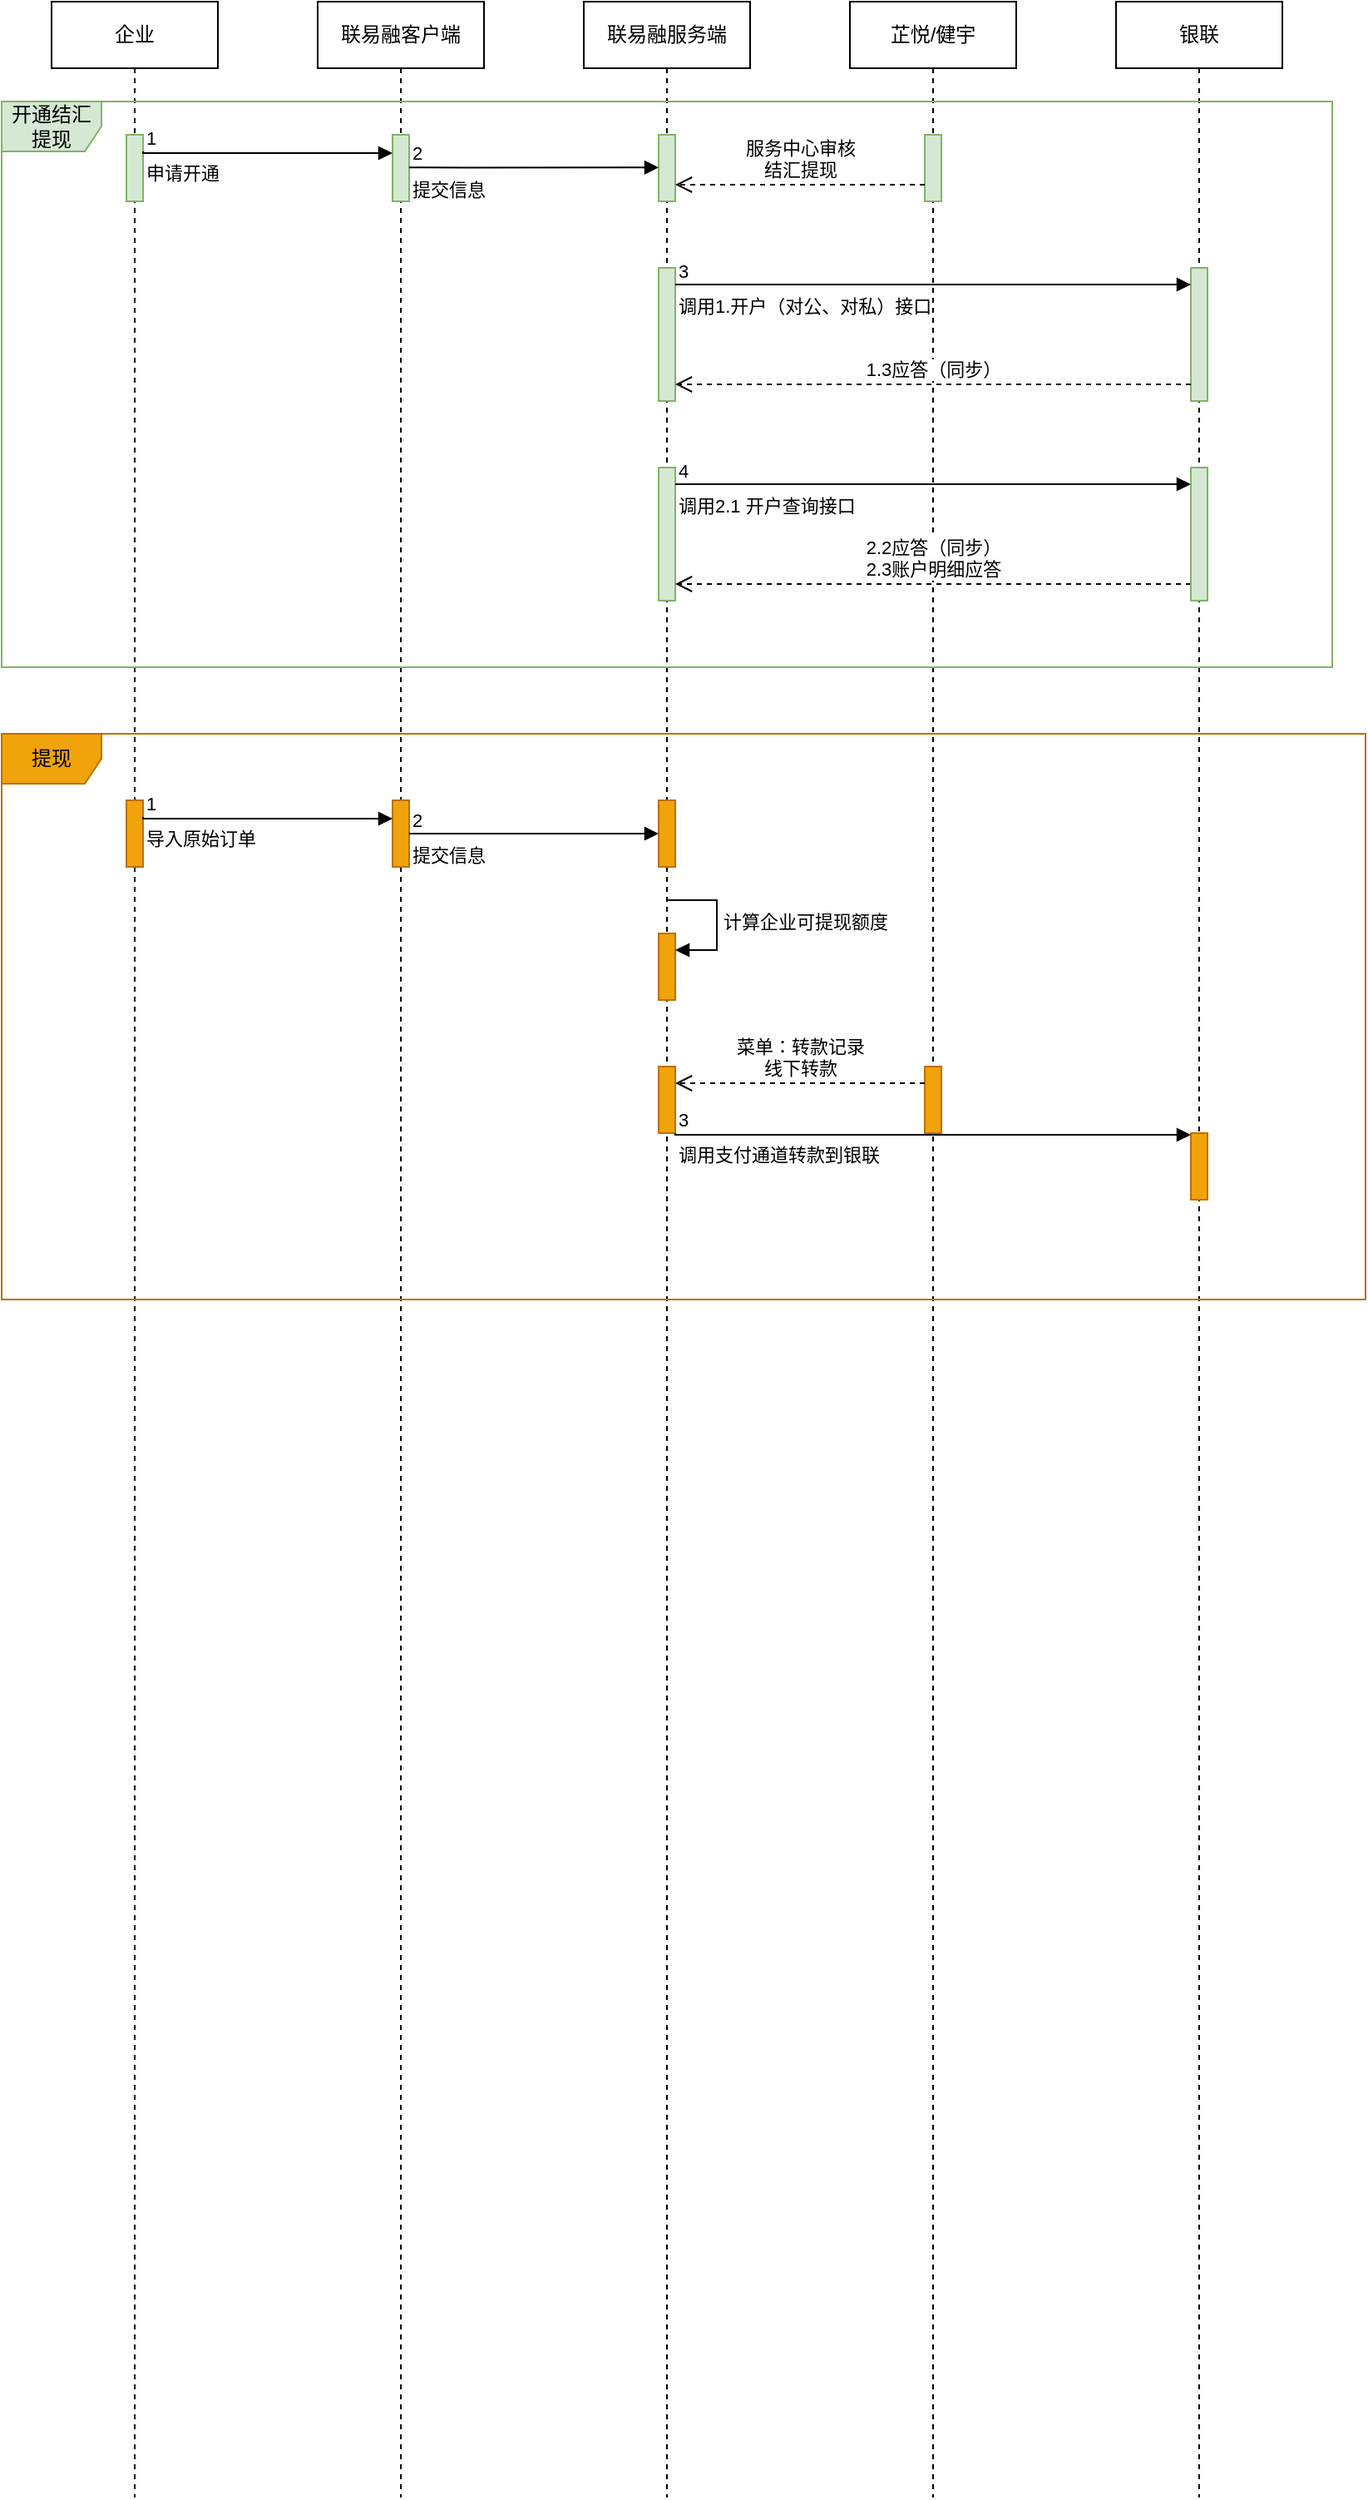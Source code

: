 <mxfile version="21.3.8" type="github">
  <diagram name="第 1 页" id="gMs7uxnUfSTZgnsEwux5">
    <mxGraphModel dx="932" dy="1678" grid="1" gridSize="10" guides="1" tooltips="1" connect="1" arrows="1" fold="1" page="1" pageScale="1" pageWidth="827" pageHeight="1169" math="0" shadow="0">
      <root>
        <mxCell id="0" />
        <mxCell id="1" parent="0" />
        <mxCell id="lcl_3cPdZzyg85KBw2Hc-1" value="企业" style="shape=umlLifeline;perimeter=lifelinePerimeter;whiteSpace=wrap;html=1;container=1;dropTarget=0;collapsible=0;recursiveResize=0;outlineConnect=0;portConstraint=eastwest;newEdgeStyle={&quot;edgeStyle&quot;:&quot;elbowEdgeStyle&quot;,&quot;elbow&quot;:&quot;vertical&quot;,&quot;curved&quot;:0,&quot;rounded&quot;:0};" vertex="1" parent="1">
          <mxGeometry x="30" y="40" width="100" height="1500" as="geometry" />
        </mxCell>
        <mxCell id="lcl_3cPdZzyg85KBw2Hc-6" value="" style="html=1;points=[];perimeter=orthogonalPerimeter;outlineConnect=0;targetShapes=umlLifeline;portConstraint=eastwest;newEdgeStyle={&quot;edgeStyle&quot;:&quot;elbowEdgeStyle&quot;,&quot;elbow&quot;:&quot;vertical&quot;,&quot;curved&quot;:0,&quot;rounded&quot;:0};fillColor=#d5e8d4;strokeColor=#82b366;" vertex="1" parent="lcl_3cPdZzyg85KBw2Hc-1">
          <mxGeometry x="45" y="80" width="10" height="40" as="geometry" />
        </mxCell>
        <mxCell id="lcl_3cPdZzyg85KBw2Hc-2" value="联易融客户端" style="shape=umlLifeline;perimeter=lifelinePerimeter;whiteSpace=wrap;html=1;container=1;dropTarget=0;collapsible=0;recursiveResize=0;outlineConnect=0;portConstraint=eastwest;newEdgeStyle={&quot;edgeStyle&quot;:&quot;elbowEdgeStyle&quot;,&quot;elbow&quot;:&quot;vertical&quot;,&quot;curved&quot;:0,&quot;rounded&quot;:0};" vertex="1" parent="1">
          <mxGeometry x="190" y="40" width="100" height="1500" as="geometry" />
        </mxCell>
        <mxCell id="lcl_3cPdZzyg85KBw2Hc-3" value="联易融服务端" style="shape=umlLifeline;perimeter=lifelinePerimeter;whiteSpace=wrap;html=1;container=1;dropTarget=0;collapsible=0;recursiveResize=0;outlineConnect=0;portConstraint=eastwest;newEdgeStyle={&quot;edgeStyle&quot;:&quot;elbowEdgeStyle&quot;,&quot;elbow&quot;:&quot;vertical&quot;,&quot;curved&quot;:0,&quot;rounded&quot;:0};" vertex="1" parent="1">
          <mxGeometry x="350" y="40" width="100" height="1500" as="geometry" />
        </mxCell>
        <mxCell id="lcl_3cPdZzyg85KBw2Hc-45" value="" style="html=1;points=[];perimeter=orthogonalPerimeter;outlineConnect=0;targetShapes=umlLifeline;portConstraint=eastwest;newEdgeStyle={&quot;edgeStyle&quot;:&quot;elbowEdgeStyle&quot;,&quot;elbow&quot;:&quot;vertical&quot;,&quot;curved&quot;:0,&quot;rounded&quot;:0};fillColor=#f0a30a;strokeColor=#BD7000;fontColor=#000000;" vertex="1" parent="lcl_3cPdZzyg85KBw2Hc-3">
          <mxGeometry x="45" y="480" width="10" height="40" as="geometry" />
        </mxCell>
        <mxCell id="lcl_3cPdZzyg85KBw2Hc-49" value="" style="html=1;points=[];perimeter=orthogonalPerimeter;outlineConnect=0;targetShapes=umlLifeline;portConstraint=eastwest;newEdgeStyle={&quot;edgeStyle&quot;:&quot;elbowEdgeStyle&quot;,&quot;elbow&quot;:&quot;vertical&quot;,&quot;curved&quot;:0,&quot;rounded&quot;:0};fillColor=#f0a30a;strokeColor=#BD7000;fontColor=#000000;" vertex="1" parent="lcl_3cPdZzyg85KBw2Hc-3">
          <mxGeometry x="45" y="560" width="10" height="40" as="geometry" />
        </mxCell>
        <mxCell id="lcl_3cPdZzyg85KBw2Hc-50" value="计算企业可提现额度" style="html=1;align=left;spacingLeft=2;endArrow=block;rounded=0;edgeStyle=orthogonalEdgeStyle;curved=0;rounded=0;" edge="1" target="lcl_3cPdZzyg85KBw2Hc-49" parent="lcl_3cPdZzyg85KBw2Hc-3">
          <mxGeometry relative="1" as="geometry">
            <mxPoint x="50" y="540" as="sourcePoint" />
            <Array as="points">
              <mxPoint x="80" y="570" />
            </Array>
          </mxGeometry>
        </mxCell>
        <mxCell id="lcl_3cPdZzyg85KBw2Hc-52" value="" style="html=1;points=[];perimeter=orthogonalPerimeter;outlineConnect=0;targetShapes=umlLifeline;portConstraint=eastwest;newEdgeStyle={&quot;edgeStyle&quot;:&quot;elbowEdgeStyle&quot;,&quot;elbow&quot;:&quot;vertical&quot;,&quot;curved&quot;:0,&quot;rounded&quot;:0};fillColor=#f0a30a;strokeColor=#BD7000;fontColor=#000000;" vertex="1" parent="lcl_3cPdZzyg85KBw2Hc-3">
          <mxGeometry x="45" y="640" width="10" height="40" as="geometry" />
        </mxCell>
        <mxCell id="lcl_3cPdZzyg85KBw2Hc-4" value="芷悦/健宇" style="shape=umlLifeline;perimeter=lifelinePerimeter;whiteSpace=wrap;html=1;container=1;dropTarget=0;collapsible=0;recursiveResize=0;outlineConnect=0;portConstraint=eastwest;newEdgeStyle={&quot;edgeStyle&quot;:&quot;elbowEdgeStyle&quot;,&quot;elbow&quot;:&quot;vertical&quot;,&quot;curved&quot;:0,&quot;rounded&quot;:0};" vertex="1" parent="1">
          <mxGeometry x="510" y="40" width="100" height="1500" as="geometry" />
        </mxCell>
        <mxCell id="lcl_3cPdZzyg85KBw2Hc-5" value="银联" style="shape=umlLifeline;perimeter=lifelinePerimeter;whiteSpace=wrap;html=1;container=1;dropTarget=0;collapsible=0;recursiveResize=0;outlineConnect=0;portConstraint=eastwest;newEdgeStyle={&quot;edgeStyle&quot;:&quot;elbowEdgeStyle&quot;,&quot;elbow&quot;:&quot;vertical&quot;,&quot;curved&quot;:0,&quot;rounded&quot;:0};" vertex="1" parent="1">
          <mxGeometry x="670" y="40" width="100" height="1500" as="geometry" />
        </mxCell>
        <mxCell id="lcl_3cPdZzyg85KBw2Hc-25" value="" style="html=1;points=[];perimeter=orthogonalPerimeter;outlineConnect=0;targetShapes=umlLifeline;portConstraint=eastwest;newEdgeStyle={&quot;edgeStyle&quot;:&quot;elbowEdgeStyle&quot;,&quot;elbow&quot;:&quot;vertical&quot;,&quot;curved&quot;:0,&quot;rounded&quot;:0};fillColor=#d5e8d4;strokeColor=#82b366;" vertex="1" parent="lcl_3cPdZzyg85KBw2Hc-5">
          <mxGeometry x="45" y="160" width="10" height="80" as="geometry" />
        </mxCell>
        <mxCell id="lcl_3cPdZzyg85KBw2Hc-7" value="开通结汇提现" style="shape=umlFrame;whiteSpace=wrap;html=1;pointerEvents=0;fillColor=#d5e8d4;strokeColor=#82b366;" vertex="1" parent="1">
          <mxGeometry y="100" width="800" height="340" as="geometry" />
        </mxCell>
        <mxCell id="lcl_3cPdZzyg85KBw2Hc-8" value="" style="html=1;points=[];perimeter=orthogonalPerimeter;outlineConnect=0;targetShapes=umlLifeline;portConstraint=eastwest;newEdgeStyle={&quot;edgeStyle&quot;:&quot;elbowEdgeStyle&quot;,&quot;elbow&quot;:&quot;vertical&quot;,&quot;curved&quot;:0,&quot;rounded&quot;:0};fillColor=#d5e8d4;strokeColor=#82b366;" vertex="1" parent="1">
          <mxGeometry x="235" y="120" width="10" height="40" as="geometry" />
        </mxCell>
        <mxCell id="lcl_3cPdZzyg85KBw2Hc-13" value="申请开通" style="endArrow=block;endFill=1;html=1;edgeStyle=orthogonalEdgeStyle;align=left;verticalAlign=top;rounded=0;" edge="1" parent="1" target="lcl_3cPdZzyg85KBw2Hc-8">
          <mxGeometry x="-1" relative="1" as="geometry">
            <mxPoint x="85" y="130" as="sourcePoint" />
            <mxPoint x="220" y="130" as="targetPoint" />
            <Array as="points">
              <mxPoint x="85" y="131" />
            </Array>
          </mxGeometry>
        </mxCell>
        <mxCell id="lcl_3cPdZzyg85KBw2Hc-14" value="1" style="edgeLabel;resizable=0;html=1;align=left;verticalAlign=bottom;" connectable="0" vertex="1" parent="lcl_3cPdZzyg85KBw2Hc-13">
          <mxGeometry x="-1" relative="1" as="geometry" />
        </mxCell>
        <mxCell id="lcl_3cPdZzyg85KBw2Hc-15" value="" style="html=1;points=[];perimeter=orthogonalPerimeter;outlineConnect=0;targetShapes=umlLifeline;portConstraint=eastwest;newEdgeStyle={&quot;edgeStyle&quot;:&quot;elbowEdgeStyle&quot;,&quot;elbow&quot;:&quot;vertical&quot;,&quot;curved&quot;:0,&quot;rounded&quot;:0};fillColor=#d5e8d4;strokeColor=#82b366;" vertex="1" parent="1">
          <mxGeometry x="395" y="120" width="10" height="40" as="geometry" />
        </mxCell>
        <mxCell id="lcl_3cPdZzyg85KBw2Hc-16" value="" style="html=1;points=[];perimeter=orthogonalPerimeter;outlineConnect=0;targetShapes=umlLifeline;portConstraint=eastwest;newEdgeStyle={&quot;edgeStyle&quot;:&quot;elbowEdgeStyle&quot;,&quot;elbow&quot;:&quot;vertical&quot;,&quot;curved&quot;:0,&quot;rounded&quot;:0};fillColor=#d5e8d4;strokeColor=#82b366;" vertex="1" parent="1">
          <mxGeometry x="555" y="120" width="10" height="40" as="geometry" />
        </mxCell>
        <mxCell id="lcl_3cPdZzyg85KBw2Hc-21" value="提交信息" style="endArrow=block;endFill=1;html=1;edgeStyle=orthogonalEdgeStyle;align=left;verticalAlign=top;rounded=0;" edge="1" parent="1">
          <mxGeometry x="-1" relative="1" as="geometry">
            <mxPoint x="245" y="139.66" as="sourcePoint" />
            <mxPoint x="395" y="139.66" as="targetPoint" />
            <Array as="points">
              <mxPoint x="280" y="139.66" />
              <mxPoint x="280" y="139.66" />
            </Array>
          </mxGeometry>
        </mxCell>
        <mxCell id="lcl_3cPdZzyg85KBw2Hc-22" value="2" style="edgeLabel;resizable=0;html=1;align=left;verticalAlign=bottom;" connectable="0" vertex="1" parent="lcl_3cPdZzyg85KBw2Hc-21">
          <mxGeometry x="-1" relative="1" as="geometry" />
        </mxCell>
        <mxCell id="lcl_3cPdZzyg85KBw2Hc-23" value="服务中心审核&lt;br&gt;结汇提现" style="html=1;verticalAlign=bottom;endArrow=open;dashed=1;endSize=8;edgeStyle=elbowEdgeStyle;elbow=vertical;curved=0;rounded=0;" edge="1" parent="1" source="lcl_3cPdZzyg85KBw2Hc-16" target="lcl_3cPdZzyg85KBw2Hc-15">
          <mxGeometry relative="1" as="geometry">
            <mxPoint x="490" y="150" as="sourcePoint" />
            <mxPoint x="410" y="150" as="targetPoint" />
            <Array as="points">
              <mxPoint x="430" y="150" />
            </Array>
          </mxGeometry>
        </mxCell>
        <mxCell id="lcl_3cPdZzyg85KBw2Hc-24" value="" style="html=1;points=[];perimeter=orthogonalPerimeter;outlineConnect=0;targetShapes=umlLifeline;portConstraint=eastwest;newEdgeStyle={&quot;edgeStyle&quot;:&quot;elbowEdgeStyle&quot;,&quot;elbow&quot;:&quot;vertical&quot;,&quot;curved&quot;:0,&quot;rounded&quot;:0};fillColor=#d5e8d4;strokeColor=#82b366;" vertex="1" parent="1">
          <mxGeometry x="395" y="200" width="10" height="80" as="geometry" />
        </mxCell>
        <mxCell id="lcl_3cPdZzyg85KBw2Hc-26" value="调用1.开户（对公、对私）接口" style="endArrow=block;endFill=1;html=1;edgeStyle=orthogonalEdgeStyle;align=left;verticalAlign=top;rounded=0;" edge="1" parent="1" source="lcl_3cPdZzyg85KBw2Hc-24" target="lcl_3cPdZzyg85KBw2Hc-25">
          <mxGeometry x="-1" relative="1" as="geometry">
            <mxPoint x="410" y="210" as="sourcePoint" />
            <mxPoint x="711.5" y="210" as="targetPoint" />
            <Array as="points">
              <mxPoint x="640" y="210" />
              <mxPoint x="640" y="210" />
            </Array>
            <mxPoint as="offset" />
          </mxGeometry>
        </mxCell>
        <mxCell id="lcl_3cPdZzyg85KBw2Hc-27" value="3" style="edgeLabel;resizable=0;html=1;align=left;verticalAlign=bottom;" connectable="0" vertex="1" parent="lcl_3cPdZzyg85KBw2Hc-26">
          <mxGeometry x="-1" relative="1" as="geometry" />
        </mxCell>
        <mxCell id="lcl_3cPdZzyg85KBw2Hc-28" value="1.3应答（同步）" style="html=1;verticalAlign=bottom;endArrow=open;dashed=1;endSize=8;edgeStyle=elbowEdgeStyle;elbow=vertical;curved=0;rounded=0;" edge="1" parent="1" source="lcl_3cPdZzyg85KBw2Hc-25" target="lcl_3cPdZzyg85KBw2Hc-24">
          <mxGeometry relative="1" as="geometry">
            <mxPoint x="565" y="160" as="sourcePoint" />
            <mxPoint x="410" y="240" as="targetPoint" />
            <Array as="points">
              <mxPoint x="590" y="270" />
              <mxPoint x="450" y="240" />
            </Array>
            <mxPoint as="offset" />
          </mxGeometry>
        </mxCell>
        <mxCell id="lcl_3cPdZzyg85KBw2Hc-29" value="" style="html=1;points=[];perimeter=orthogonalPerimeter;outlineConnect=0;targetShapes=umlLifeline;portConstraint=eastwest;newEdgeStyle={&quot;edgeStyle&quot;:&quot;elbowEdgeStyle&quot;,&quot;elbow&quot;:&quot;vertical&quot;,&quot;curved&quot;:0,&quot;rounded&quot;:0};fillColor=#d5e8d4;strokeColor=#82b366;" vertex="1" parent="1">
          <mxGeometry x="395" y="320" width="10" height="80" as="geometry" />
        </mxCell>
        <mxCell id="lcl_3cPdZzyg85KBw2Hc-30" value="" style="html=1;points=[];perimeter=orthogonalPerimeter;outlineConnect=0;targetShapes=umlLifeline;portConstraint=eastwest;newEdgeStyle={&quot;edgeStyle&quot;:&quot;elbowEdgeStyle&quot;,&quot;elbow&quot;:&quot;vertical&quot;,&quot;curved&quot;:0,&quot;rounded&quot;:0};" vertex="1" parent="1">
          <mxGeometry x="715" y="320" width="10" height="80" as="geometry" />
        </mxCell>
        <mxCell id="lcl_3cPdZzyg85KBw2Hc-33" value="调用2.1 开户查询接口" style="endArrow=block;endFill=1;html=1;edgeStyle=orthogonalEdgeStyle;align=left;verticalAlign=top;rounded=0;" edge="1" parent="1">
          <mxGeometry x="-1" relative="1" as="geometry">
            <mxPoint x="405" y="330" as="sourcePoint" />
            <mxPoint x="715" y="330" as="targetPoint" />
            <Array as="points">
              <mxPoint x="490" y="330" />
              <mxPoint x="490" y="330" />
            </Array>
            <mxPoint as="offset" />
          </mxGeometry>
        </mxCell>
        <mxCell id="lcl_3cPdZzyg85KBw2Hc-34" value="4" style="edgeLabel;resizable=0;html=1;align=left;verticalAlign=bottom;" connectable="0" vertex="1" parent="lcl_3cPdZzyg85KBw2Hc-33">
          <mxGeometry x="-1" relative="1" as="geometry" />
        </mxCell>
        <mxCell id="lcl_3cPdZzyg85KBw2Hc-35" value="2.2应答（同步）&lt;br&gt;2.3账户明细应答" style="html=1;verticalAlign=bottom;endArrow=open;dashed=1;endSize=8;edgeStyle=elbowEdgeStyle;elbow=vertical;curved=0;rounded=0;" edge="1" parent="1">
          <mxGeometry x="-0.001" relative="1" as="geometry">
            <mxPoint x="715" y="390" as="sourcePoint" />
            <mxPoint x="405" y="390" as="targetPoint" />
            <Array as="points">
              <mxPoint x="590" y="390" />
              <mxPoint x="450" y="360" />
            </Array>
            <mxPoint as="offset" />
          </mxGeometry>
        </mxCell>
        <mxCell id="lcl_3cPdZzyg85KBw2Hc-36" value="" style="html=1;points=[];perimeter=orthogonalPerimeter;outlineConnect=0;targetShapes=umlLifeline;portConstraint=eastwest;newEdgeStyle={&quot;edgeStyle&quot;:&quot;elbowEdgeStyle&quot;,&quot;elbow&quot;:&quot;vertical&quot;,&quot;curved&quot;:0,&quot;rounded&quot;:0};fillColor=#d5e8d4;strokeColor=#82b366;" vertex="1" parent="1">
          <mxGeometry x="715" y="320" width="10" height="80" as="geometry" />
        </mxCell>
        <mxCell id="lcl_3cPdZzyg85KBw2Hc-37" value="提现" style="shape=umlFrame;whiteSpace=wrap;html=1;pointerEvents=0;fillColor=#f0a30a;strokeColor=#BD7000;fontColor=#000000;" vertex="1" parent="1">
          <mxGeometry y="480" width="820" height="340" as="geometry" />
        </mxCell>
        <mxCell id="lcl_3cPdZzyg85KBw2Hc-38" value="" style="html=1;points=[];perimeter=orthogonalPerimeter;outlineConnect=0;targetShapes=umlLifeline;portConstraint=eastwest;newEdgeStyle={&quot;edgeStyle&quot;:&quot;elbowEdgeStyle&quot;,&quot;elbow&quot;:&quot;vertical&quot;,&quot;curved&quot;:0,&quot;rounded&quot;:0};fillColor=#f0a30a;strokeColor=#BD7000;fontColor=#000000;" vertex="1" parent="1">
          <mxGeometry x="75" y="520" width="10" height="40" as="geometry" />
        </mxCell>
        <mxCell id="lcl_3cPdZzyg85KBw2Hc-39" value="" style="html=1;points=[];perimeter=orthogonalPerimeter;outlineConnect=0;targetShapes=umlLifeline;portConstraint=eastwest;newEdgeStyle={&quot;edgeStyle&quot;:&quot;elbowEdgeStyle&quot;,&quot;elbow&quot;:&quot;vertical&quot;,&quot;curved&quot;:0,&quot;rounded&quot;:0};fillColor=#f0a30a;strokeColor=#BD7000;fontColor=#000000;" vertex="1" parent="1">
          <mxGeometry x="235" y="520" width="10" height="40" as="geometry" />
        </mxCell>
        <mxCell id="lcl_3cPdZzyg85KBw2Hc-42" value="导入原始订单" style="endArrow=block;endFill=1;html=1;edgeStyle=orthogonalEdgeStyle;align=left;verticalAlign=top;rounded=0;" edge="1" parent="1">
          <mxGeometry x="-1" relative="1" as="geometry">
            <mxPoint x="85" y="530" as="sourcePoint" />
            <mxPoint x="235" y="531" as="targetPoint" />
            <Array as="points">
              <mxPoint x="85" y="531" />
            </Array>
          </mxGeometry>
        </mxCell>
        <mxCell id="lcl_3cPdZzyg85KBw2Hc-43" value="1" style="edgeLabel;resizable=0;html=1;align=left;verticalAlign=bottom;" connectable="0" vertex="1" parent="lcl_3cPdZzyg85KBw2Hc-42">
          <mxGeometry x="-1" relative="1" as="geometry" />
        </mxCell>
        <mxCell id="lcl_3cPdZzyg85KBw2Hc-46" value="提交信息" style="endArrow=block;endFill=1;html=1;edgeStyle=orthogonalEdgeStyle;align=left;verticalAlign=top;rounded=0;" edge="1" parent="1">
          <mxGeometry x="-1" relative="1" as="geometry">
            <mxPoint x="245" y="540" as="sourcePoint" />
            <mxPoint x="395" y="540" as="targetPoint" />
            <Array as="points">
              <mxPoint x="280" y="540" />
              <mxPoint x="280" y="540" />
            </Array>
          </mxGeometry>
        </mxCell>
        <mxCell id="lcl_3cPdZzyg85KBw2Hc-47" value="2" style="edgeLabel;resizable=0;html=1;align=left;verticalAlign=bottom;" connectable="0" vertex="1" parent="lcl_3cPdZzyg85KBw2Hc-46">
          <mxGeometry x="-1" relative="1" as="geometry" />
        </mxCell>
        <mxCell id="lcl_3cPdZzyg85KBw2Hc-51" value="" style="html=1;points=[];perimeter=orthogonalPerimeter;outlineConnect=0;targetShapes=umlLifeline;portConstraint=eastwest;newEdgeStyle={&quot;edgeStyle&quot;:&quot;elbowEdgeStyle&quot;,&quot;elbow&quot;:&quot;vertical&quot;,&quot;curved&quot;:0,&quot;rounded&quot;:0};fillColor=#f0a30a;strokeColor=#BD7000;fontColor=#000000;" vertex="1" parent="1">
          <mxGeometry x="555" y="680" width="10" height="40" as="geometry" />
        </mxCell>
        <mxCell id="lcl_3cPdZzyg85KBw2Hc-53" value="菜单：转款记录&lt;br&gt;线下转款" style="html=1;verticalAlign=bottom;endArrow=open;dashed=1;endSize=8;edgeStyle=elbowEdgeStyle;elbow=vertical;curved=0;rounded=0;" edge="1" parent="1">
          <mxGeometry relative="1" as="geometry">
            <mxPoint x="555" y="690" as="sourcePoint" />
            <mxPoint x="405" y="690" as="targetPoint" />
            <Array as="points">
              <mxPoint x="430" y="690" />
            </Array>
          </mxGeometry>
        </mxCell>
        <mxCell id="lcl_3cPdZzyg85KBw2Hc-54" value="" style="html=1;points=[];perimeter=orthogonalPerimeter;outlineConnect=0;targetShapes=umlLifeline;portConstraint=eastwest;newEdgeStyle={&quot;edgeStyle&quot;:&quot;elbowEdgeStyle&quot;,&quot;elbow&quot;:&quot;vertical&quot;,&quot;curved&quot;:0,&quot;rounded&quot;:0};fillColor=#f0a30a;strokeColor=#BD7000;fontColor=#000000;" vertex="1" parent="1">
          <mxGeometry x="715" y="720" width="10" height="40" as="geometry" />
        </mxCell>
        <mxCell id="lcl_3cPdZzyg85KBw2Hc-55" value="调用支付通道转款到银联" style="endArrow=block;endFill=1;html=1;edgeStyle=orthogonalEdgeStyle;align=left;verticalAlign=top;rounded=0;" edge="1" parent="1" target="lcl_3cPdZzyg85KBw2Hc-54">
          <mxGeometry x="-1" relative="1" as="geometry">
            <mxPoint x="405" y="720" as="sourcePoint" />
            <mxPoint x="555" y="720" as="targetPoint" />
            <Array as="points">
              <mxPoint x="405" y="721" />
            </Array>
            <mxPoint as="offset" />
          </mxGeometry>
        </mxCell>
        <mxCell id="lcl_3cPdZzyg85KBw2Hc-56" value="3" style="edgeLabel;resizable=0;html=1;align=left;verticalAlign=bottom;" connectable="0" vertex="1" parent="lcl_3cPdZzyg85KBw2Hc-55">
          <mxGeometry x="-1" relative="1" as="geometry" />
        </mxCell>
      </root>
    </mxGraphModel>
  </diagram>
</mxfile>
